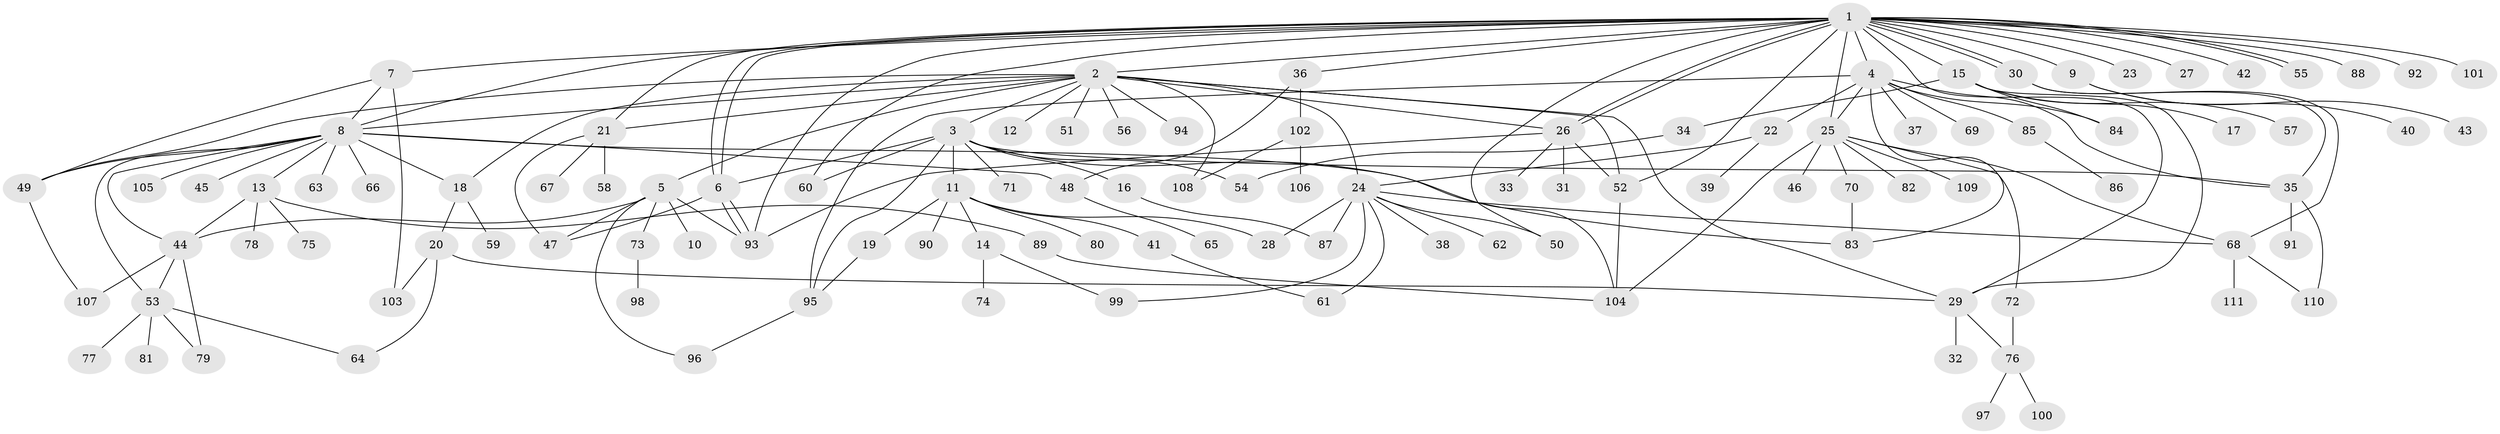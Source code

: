 // Generated by graph-tools (version 1.1) at 2025/26/03/09/25 03:26:06]
// undirected, 111 vertices, 166 edges
graph export_dot {
graph [start="1"]
  node [color=gray90,style=filled];
  1;
  2;
  3;
  4;
  5;
  6;
  7;
  8;
  9;
  10;
  11;
  12;
  13;
  14;
  15;
  16;
  17;
  18;
  19;
  20;
  21;
  22;
  23;
  24;
  25;
  26;
  27;
  28;
  29;
  30;
  31;
  32;
  33;
  34;
  35;
  36;
  37;
  38;
  39;
  40;
  41;
  42;
  43;
  44;
  45;
  46;
  47;
  48;
  49;
  50;
  51;
  52;
  53;
  54;
  55;
  56;
  57;
  58;
  59;
  60;
  61;
  62;
  63;
  64;
  65;
  66;
  67;
  68;
  69;
  70;
  71;
  72;
  73;
  74;
  75;
  76;
  77;
  78;
  79;
  80;
  81;
  82;
  83;
  84;
  85;
  86;
  87;
  88;
  89;
  90;
  91;
  92;
  93;
  94;
  95;
  96;
  97;
  98;
  99;
  100;
  101;
  102;
  103;
  104;
  105;
  106;
  107;
  108;
  109;
  110;
  111;
  1 -- 2;
  1 -- 4;
  1 -- 6;
  1 -- 6;
  1 -- 7;
  1 -- 8;
  1 -- 9;
  1 -- 15;
  1 -- 21;
  1 -- 23;
  1 -- 25;
  1 -- 26;
  1 -- 26;
  1 -- 27;
  1 -- 29;
  1 -- 30;
  1 -- 30;
  1 -- 36;
  1 -- 42;
  1 -- 50;
  1 -- 52;
  1 -- 55;
  1 -- 55;
  1 -- 60;
  1 -- 88;
  1 -- 92;
  1 -- 93;
  1 -- 101;
  2 -- 3;
  2 -- 5;
  2 -- 8;
  2 -- 12;
  2 -- 18;
  2 -- 21;
  2 -- 24;
  2 -- 26;
  2 -- 29;
  2 -- 49;
  2 -- 51;
  2 -- 52;
  2 -- 56;
  2 -- 94;
  2 -- 108;
  3 -- 6;
  3 -- 11;
  3 -- 16;
  3 -- 35;
  3 -- 54;
  3 -- 60;
  3 -- 71;
  3 -- 95;
  3 -- 104;
  4 -- 22;
  4 -- 25;
  4 -- 35;
  4 -- 37;
  4 -- 69;
  4 -- 83;
  4 -- 84;
  4 -- 85;
  4 -- 95;
  5 -- 10;
  5 -- 44;
  5 -- 47;
  5 -- 73;
  5 -- 93;
  5 -- 96;
  6 -- 47;
  6 -- 93;
  6 -- 93;
  7 -- 8;
  7 -- 49;
  7 -- 103;
  8 -- 13;
  8 -- 18;
  8 -- 44;
  8 -- 45;
  8 -- 48;
  8 -- 49;
  8 -- 53;
  8 -- 63;
  8 -- 66;
  8 -- 83;
  8 -- 105;
  9 -- 40;
  9 -- 43;
  11 -- 14;
  11 -- 19;
  11 -- 28;
  11 -- 41;
  11 -- 80;
  11 -- 90;
  13 -- 44;
  13 -- 75;
  13 -- 78;
  13 -- 89;
  14 -- 74;
  14 -- 99;
  15 -- 17;
  15 -- 29;
  15 -- 34;
  15 -- 57;
  15 -- 84;
  16 -- 87;
  18 -- 20;
  18 -- 59;
  19 -- 95;
  20 -- 29;
  20 -- 64;
  20 -- 103;
  21 -- 47;
  21 -- 58;
  21 -- 67;
  22 -- 24;
  22 -- 39;
  24 -- 28;
  24 -- 38;
  24 -- 50;
  24 -- 61;
  24 -- 62;
  24 -- 68;
  24 -- 87;
  24 -- 99;
  25 -- 46;
  25 -- 68;
  25 -- 70;
  25 -- 72;
  25 -- 82;
  25 -- 104;
  25 -- 109;
  26 -- 31;
  26 -- 33;
  26 -- 52;
  26 -- 93;
  29 -- 32;
  29 -- 76;
  30 -- 35;
  30 -- 68;
  34 -- 54;
  35 -- 91;
  35 -- 110;
  36 -- 48;
  36 -- 102;
  41 -- 61;
  44 -- 53;
  44 -- 79;
  44 -- 107;
  48 -- 65;
  49 -- 107;
  52 -- 104;
  53 -- 64;
  53 -- 77;
  53 -- 79;
  53 -- 81;
  68 -- 110;
  68 -- 111;
  70 -- 83;
  72 -- 76;
  73 -- 98;
  76 -- 97;
  76 -- 100;
  85 -- 86;
  89 -- 104;
  95 -- 96;
  102 -- 106;
  102 -- 108;
}
